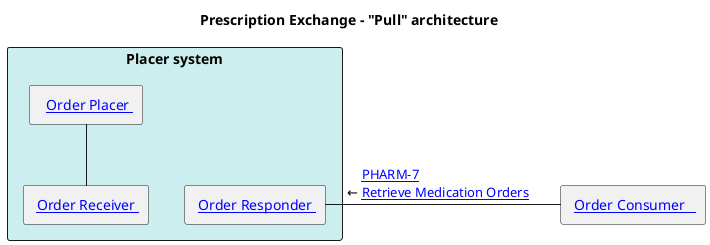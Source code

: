 @startuml
'!include ./style.iuml
skinparam linetype ortho
skinparam linetype polyline

title Prescription Exchange - "Pull" architecture
rectangle "Placer system" as PS #cee{
agent "  [[actors_and_transactions.html#order-placer Order Placer ]]" as orderplacer 

agent " [[actors_and_transactions.html#order-receiver Order Receiver ]]" as orderreceiver 
agent " [[actors_and_transactions.html#order-receiver Order Responder ]]" as orderresponder 
}

agent " [[actors_and_transactions.html#OrderConsumer Order Consumer   ]]" as OrderConsumer 


'agent "[[actors_and_transactions.html#dipensereceiver Dispense Receiver]]" as dispensereceiver
'agent "[[actors_and_transactions.html#dipenseresponder Dispense Responder]]" as dispenseresponder 

orderplacer -d- orderreceiver 

orderreceiver -r[hidden]- orderresponder 



'orderreceiver -[hidden]r- orderresponder : "\t\t\t"
orderresponder -r- OrderConsumer: " ← [[pharm-7.html PHARM-7\nRetrieve Medication Orders]]    "



@enduml